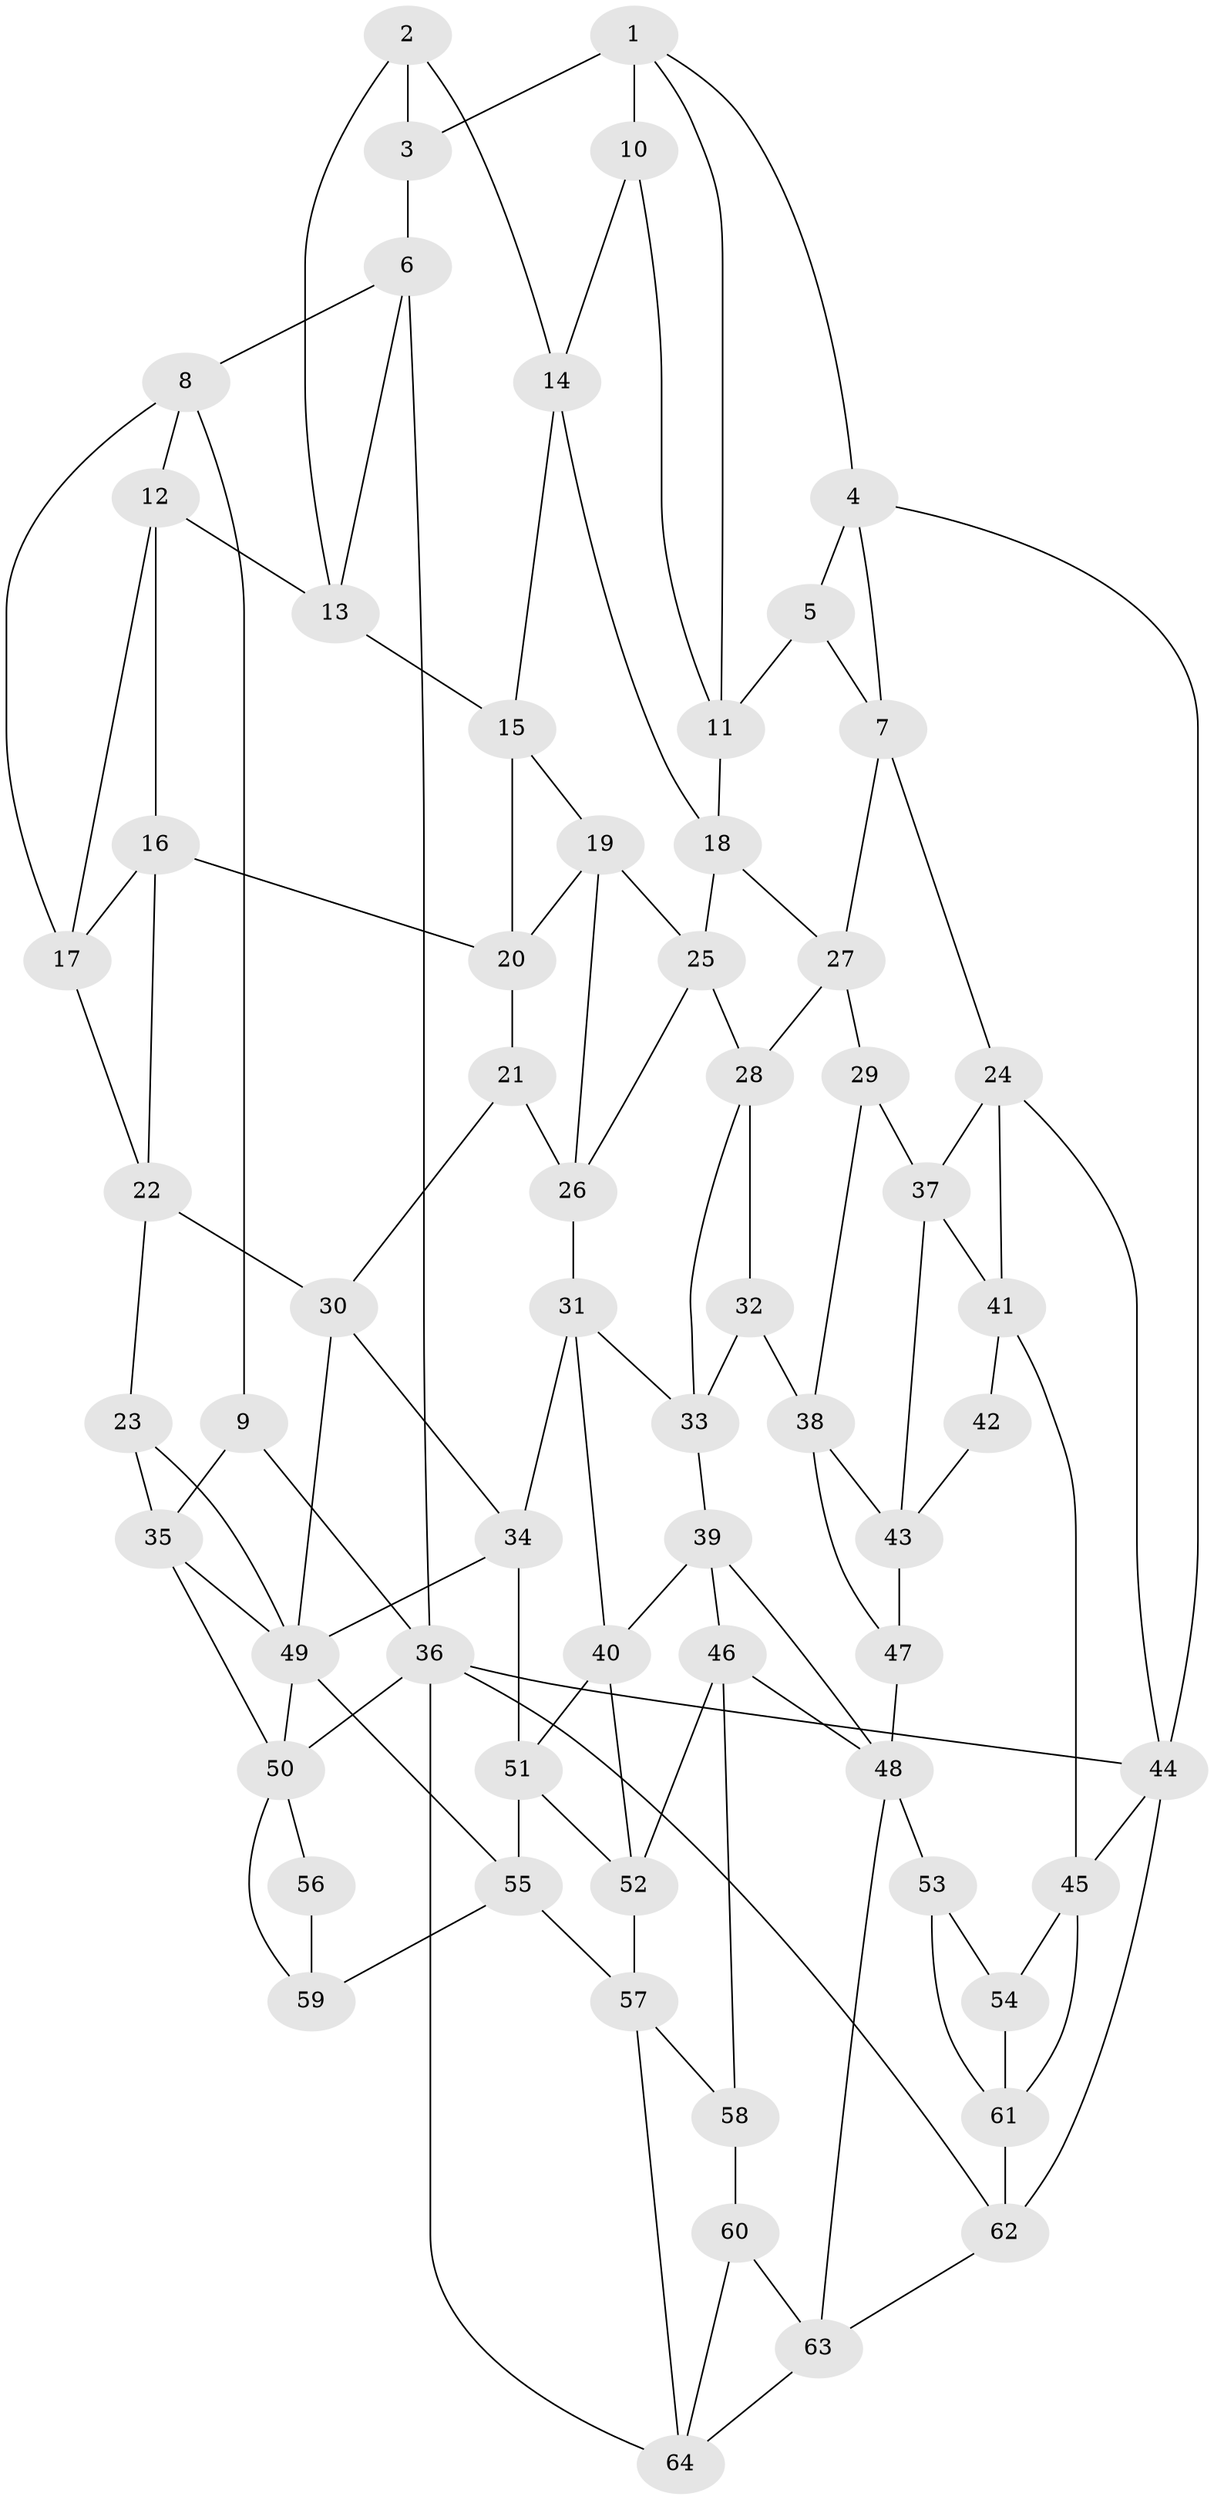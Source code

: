 // original degree distribution, {3: 0.023622047244094488, 4: 0.23622047244094488, 5: 0.5118110236220472, 6: 0.2283464566929134}
// Generated by graph-tools (version 1.1) at 2025/27/03/09/25 03:27:12]
// undirected, 64 vertices, 122 edges
graph export_dot {
graph [start="1"]
  node [color=gray90,style=filled];
  1;
  2;
  3;
  4;
  5;
  6;
  7;
  8;
  9;
  10;
  11;
  12;
  13;
  14;
  15;
  16;
  17;
  18;
  19;
  20;
  21;
  22;
  23;
  24;
  25;
  26;
  27;
  28;
  29;
  30;
  31;
  32;
  33;
  34;
  35;
  36;
  37;
  38;
  39;
  40;
  41;
  42;
  43;
  44;
  45;
  46;
  47;
  48;
  49;
  50;
  51;
  52;
  53;
  54;
  55;
  56;
  57;
  58;
  59;
  60;
  61;
  62;
  63;
  64;
  1 -- 3 [weight=1.0];
  1 -- 4 [weight=1.0];
  1 -- 10 [weight=2.0];
  1 -- 11 [weight=1.0];
  2 -- 3 [weight=1.0];
  2 -- 13 [weight=1.0];
  2 -- 14 [weight=1.0];
  3 -- 6 [weight=1.0];
  4 -- 5 [weight=1.0];
  4 -- 7 [weight=1.0];
  4 -- 44 [weight=1.0];
  5 -- 7 [weight=1.0];
  5 -- 11 [weight=1.0];
  6 -- 8 [weight=1.0];
  6 -- 13 [weight=1.0];
  6 -- 36 [weight=1.0];
  7 -- 24 [weight=1.0];
  7 -- 27 [weight=1.0];
  8 -- 9 [weight=1.0];
  8 -- 12 [weight=1.0];
  8 -- 17 [weight=1.0];
  9 -- 35 [weight=1.0];
  9 -- 36 [weight=1.0];
  10 -- 11 [weight=1.0];
  10 -- 14 [weight=1.0];
  11 -- 18 [weight=1.0];
  12 -- 13 [weight=1.0];
  12 -- 16 [weight=1.0];
  12 -- 17 [weight=1.0];
  13 -- 15 [weight=1.0];
  14 -- 15 [weight=1.0];
  14 -- 18 [weight=1.0];
  15 -- 19 [weight=1.0];
  15 -- 20 [weight=1.0];
  16 -- 17 [weight=1.0];
  16 -- 20 [weight=1.0];
  16 -- 22 [weight=1.0];
  17 -- 22 [weight=1.0];
  18 -- 25 [weight=1.0];
  18 -- 27 [weight=1.0];
  19 -- 20 [weight=1.0];
  19 -- 25 [weight=1.0];
  19 -- 26 [weight=1.0];
  20 -- 21 [weight=1.0];
  21 -- 26 [weight=1.0];
  21 -- 30 [weight=1.0];
  22 -- 23 [weight=1.0];
  22 -- 30 [weight=1.0];
  23 -- 35 [weight=1.0];
  23 -- 49 [weight=1.0];
  24 -- 37 [weight=1.0];
  24 -- 41 [weight=1.0];
  24 -- 44 [weight=1.0];
  25 -- 26 [weight=1.0];
  25 -- 28 [weight=1.0];
  26 -- 31 [weight=1.0];
  27 -- 28 [weight=1.0];
  27 -- 29 [weight=1.0];
  28 -- 32 [weight=1.0];
  28 -- 33 [weight=1.0];
  29 -- 37 [weight=1.0];
  29 -- 38 [weight=1.0];
  30 -- 34 [weight=1.0];
  30 -- 49 [weight=1.0];
  31 -- 33 [weight=1.0];
  31 -- 34 [weight=1.0];
  31 -- 40 [weight=1.0];
  32 -- 33 [weight=1.0];
  32 -- 38 [weight=1.0];
  33 -- 39 [weight=1.0];
  34 -- 49 [weight=1.0];
  34 -- 51 [weight=1.0];
  35 -- 49 [weight=1.0];
  35 -- 50 [weight=1.0];
  36 -- 44 [weight=1.0];
  36 -- 50 [weight=1.0];
  36 -- 62 [weight=1.0];
  36 -- 64 [weight=1.0];
  37 -- 41 [weight=1.0];
  37 -- 43 [weight=1.0];
  38 -- 43 [weight=1.0];
  38 -- 47 [weight=1.0];
  39 -- 40 [weight=1.0];
  39 -- 46 [weight=1.0];
  39 -- 48 [weight=1.0];
  40 -- 51 [weight=1.0];
  40 -- 52 [weight=1.0];
  41 -- 42 [weight=1.0];
  41 -- 45 [weight=1.0];
  42 -- 43 [weight=1.0];
  43 -- 47 [weight=1.0];
  44 -- 45 [weight=1.0];
  44 -- 62 [weight=2.0];
  45 -- 54 [weight=1.0];
  45 -- 61 [weight=1.0];
  46 -- 48 [weight=1.0];
  46 -- 52 [weight=1.0];
  46 -- 58 [weight=1.0];
  47 -- 48 [weight=2.0];
  48 -- 53 [weight=1.0];
  48 -- 63 [weight=1.0];
  49 -- 50 [weight=1.0];
  49 -- 55 [weight=1.0];
  50 -- 56 [weight=2.0];
  50 -- 59 [weight=1.0];
  51 -- 52 [weight=1.0];
  51 -- 55 [weight=1.0];
  52 -- 57 [weight=1.0];
  53 -- 54 [weight=1.0];
  53 -- 61 [weight=1.0];
  54 -- 61 [weight=1.0];
  55 -- 57 [weight=1.0];
  55 -- 59 [weight=1.0];
  56 -- 59 [weight=2.0];
  57 -- 58 [weight=1.0];
  57 -- 64 [weight=1.0];
  58 -- 60 [weight=2.0];
  60 -- 63 [weight=1.0];
  60 -- 64 [weight=1.0];
  61 -- 62 [weight=1.0];
  62 -- 63 [weight=1.0];
  63 -- 64 [weight=1.0];
}
